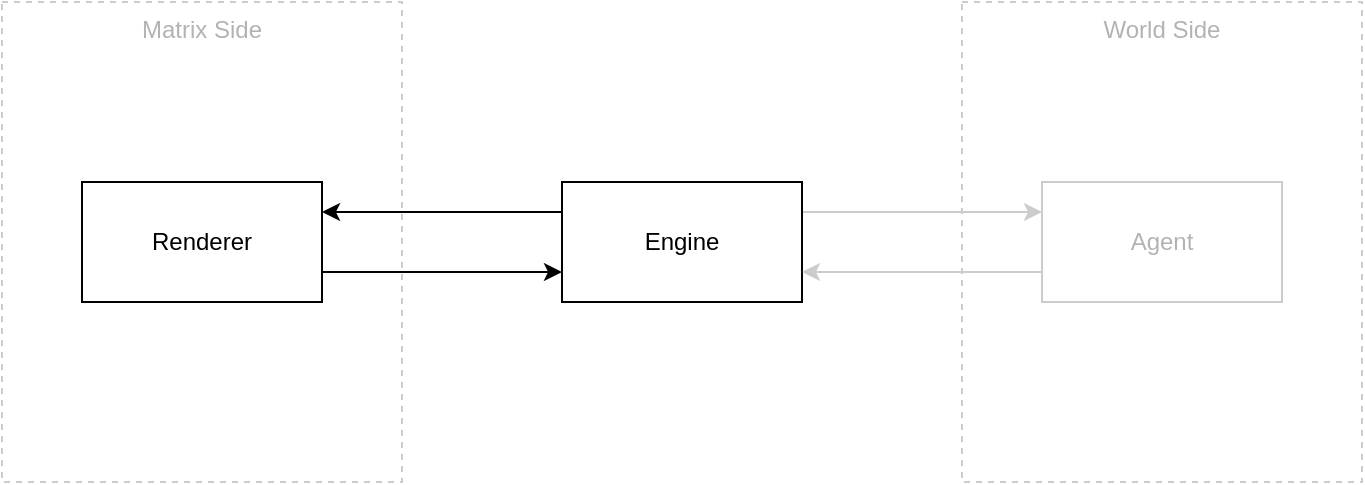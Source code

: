 <mxfile version="15.4.0" type="device"><diagram id="dAzMOXF3zVchfepqSkTT" name="Page-1"><mxGraphModel dx="918" dy="833" grid="1" gridSize="10" guides="1" tooltips="1" connect="1" arrows="1" fold="1" page="1" pageScale="1" pageWidth="850" pageHeight="1100" math="0" shadow="0"><root><mxCell id="0"/><mxCell id="1" parent="0"/><mxCell id="NMbGBRNRmcYXfplonQOH-5" value="Matrix Side" style="rounded=0;whiteSpace=wrap;html=1;fillColor=none;verticalAlign=top;fontColor=#B3B3B3;strokeColor=#CCCCCC;dashed=1;" parent="1" vertex="1"><mxGeometry x="160" y="200" width="200" height="240" as="geometry"/></mxCell><mxCell id="NMbGBRNRmcYXfplonQOH-4" style="edgeStyle=orthogonalEdgeStyle;rounded=0;orthogonalLoop=1;jettySize=auto;html=1;exitX=1;exitY=0.75;exitDx=0;exitDy=0;entryX=0;entryY=0.75;entryDx=0;entryDy=0;" parent="1" source="NMbGBRNRmcYXfplonQOH-1" target="NMbGBRNRmcYXfplonQOH-2" edge="1"><mxGeometry relative="1" as="geometry"/></mxCell><mxCell id="NMbGBRNRmcYXfplonQOH-1" value="Renderer" style="rounded=0;whiteSpace=wrap;html=1;fontColor=#000000;strokeColor=#000000;" parent="1" vertex="1"><mxGeometry x="200" y="290" width="120" height="60" as="geometry"/></mxCell><mxCell id="NMbGBRNRmcYXfplonQOH-3" style="edgeStyle=orthogonalEdgeStyle;rounded=0;orthogonalLoop=1;jettySize=auto;html=1;exitX=0;exitY=0.25;exitDx=0;exitDy=0;entryX=1;entryY=0.25;entryDx=0;entryDy=0;" parent="1" source="NMbGBRNRmcYXfplonQOH-2" target="NMbGBRNRmcYXfplonQOH-1" edge="1"><mxGeometry relative="1" as="geometry"/></mxCell><mxCell id="NMbGBRNRmcYXfplonQOH-8" style="edgeStyle=orthogonalEdgeStyle;rounded=0;orthogonalLoop=1;jettySize=auto;html=1;exitX=1;exitY=0.25;exitDx=0;exitDy=0;entryX=0;entryY=0.25;entryDx=0;entryDy=0;strokeColor=#CCCCCC;fontColor=#B3B3B3;" parent="1" source="NMbGBRNRmcYXfplonQOH-2" target="NMbGBRNRmcYXfplonQOH-7" edge="1"><mxGeometry relative="1" as="geometry"/></mxCell><mxCell id="NMbGBRNRmcYXfplonQOH-2" value="Engine" style="rounded=0;whiteSpace=wrap;html=1;" parent="1" vertex="1"><mxGeometry x="440" y="290" width="120" height="60" as="geometry"/></mxCell><mxCell id="NMbGBRNRmcYXfplonQOH-6" value="World Side" style="rounded=0;whiteSpace=wrap;html=1;fillColor=none;verticalAlign=top;fontColor=#B3B3B3;strokeColor=#CCCCCC;dashed=1;" parent="1" vertex="1"><mxGeometry x="640" y="200" width="200" height="240" as="geometry"/></mxCell><mxCell id="NMbGBRNRmcYXfplonQOH-9" style="edgeStyle=orthogonalEdgeStyle;rounded=0;orthogonalLoop=1;jettySize=auto;html=1;exitX=0;exitY=0.75;exitDx=0;exitDy=0;entryX=1;entryY=0.75;entryDx=0;entryDy=0;strokeColor=#CCCCCC;fontColor=#B3B3B3;" parent="1" source="NMbGBRNRmcYXfplonQOH-7" target="NMbGBRNRmcYXfplonQOH-2" edge="1"><mxGeometry relative="1" as="geometry"/></mxCell><mxCell id="NMbGBRNRmcYXfplonQOH-7" value="Agent" style="rounded=0;whiteSpace=wrap;html=1;fontColor=#B3B3B3;strokeColor=#CCCCCC;" parent="1" vertex="1"><mxGeometry x="680" y="290" width="120" height="60" as="geometry"/></mxCell></root></mxGraphModel></diagram></mxfile>